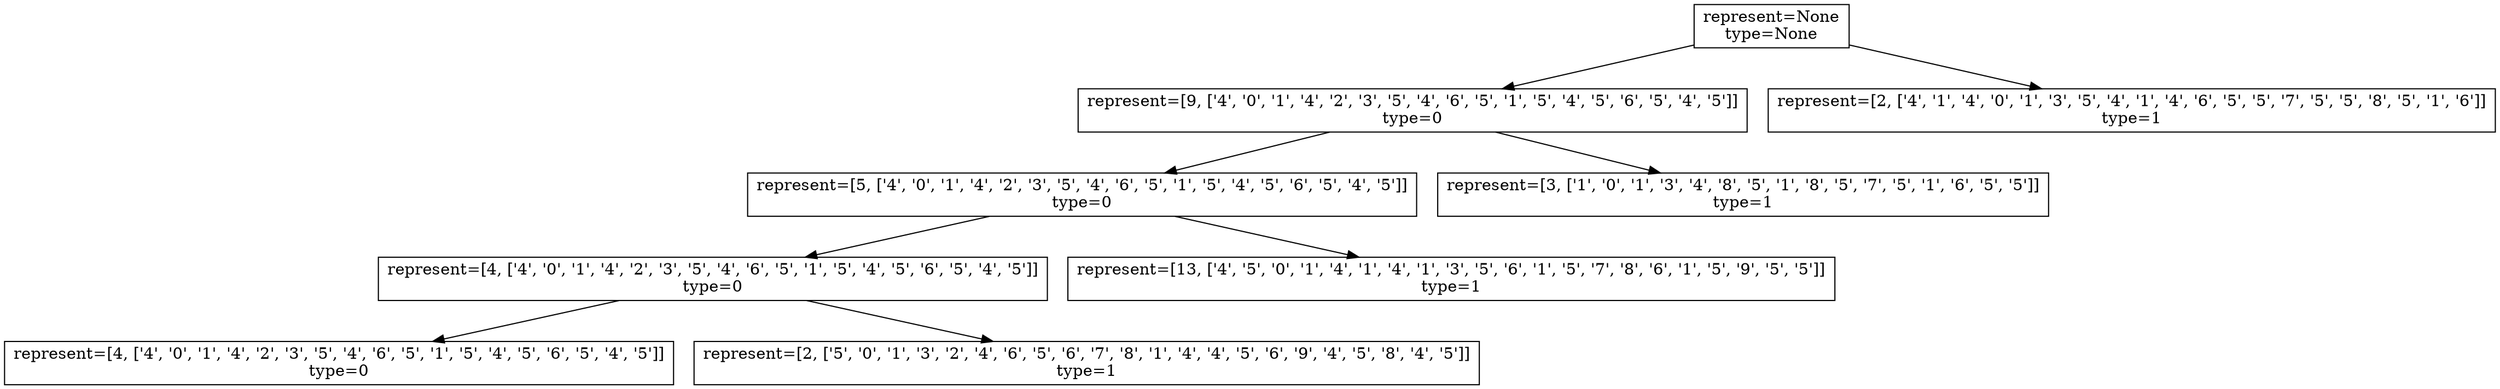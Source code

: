 digraph G{
node [shape=box];
edge [fontname=helvetica];
0 [label=<represent=None<br/>type=None<br/>>];
2 [label=<represent=[9, ['4', '0', '1', '4', '2', '3', '5', '4', '6', '5', '1', '5', '4', '5', '6', '5', '4', '5']]<br/>type=0<br/>>];
4 [label=<represent=[5, ['4', '0', '1', '4', '2', '3', '5', '4', '6', '5', '1', '5', '4', '5', '6', '5', '4', '5']]<br/>type=0<br/>>];
6 [label=<represent=[4, ['4', '0', '1', '4', '2', '3', '5', '4', '6', '5', '1', '5', '4', '5', '6', '5', '4', '5']]<br/>type=0<br/>>];
8 [label=<represent=[4, ['4', '0', '1', '4', '2', '3', '5', '4', '6', '5', '1', '5', '4', '5', '6', '5', '4', '5']]<br/>type=0<br/>>];
7 [label=<represent=[2, ['5', '0', '1', '3', '2', '4', '6', '5', '6', '7', '8', '1', '4', '4', '5', '6', '9', '4', '5', '8', '4', '5']]<br/>type=1<br/>>];
5 [label=<represent=[13, ['4', '5', '0', '1', '4', '1', '4', '1', '3', '5', '6', '1', '5', '7', '8', '6', '1', '5', '9', '5', '5']]<br/>type=1<br/>>];
3 [label=<represent=[3, ['1', '0', '1', '3', '4', '8', '5', '1', '8', '5', '7', '5', '1', '6', '5', '5']]<br/>type=1<br/>>];
1 [label=<represent=[2, ['4', '1', '4', '0', '1', '3', '5', '4', '1', '4', '6', '5', '5', '7', '5', '5', '8', '5', '1', '6']]<br/>type=1<br/>>];
0 -> 1;
0 -> 2;
2 -> 3;
2 -> 4;
4 -> 5;
4 -> 6;
6 -> 7;
6 -> 8;
}